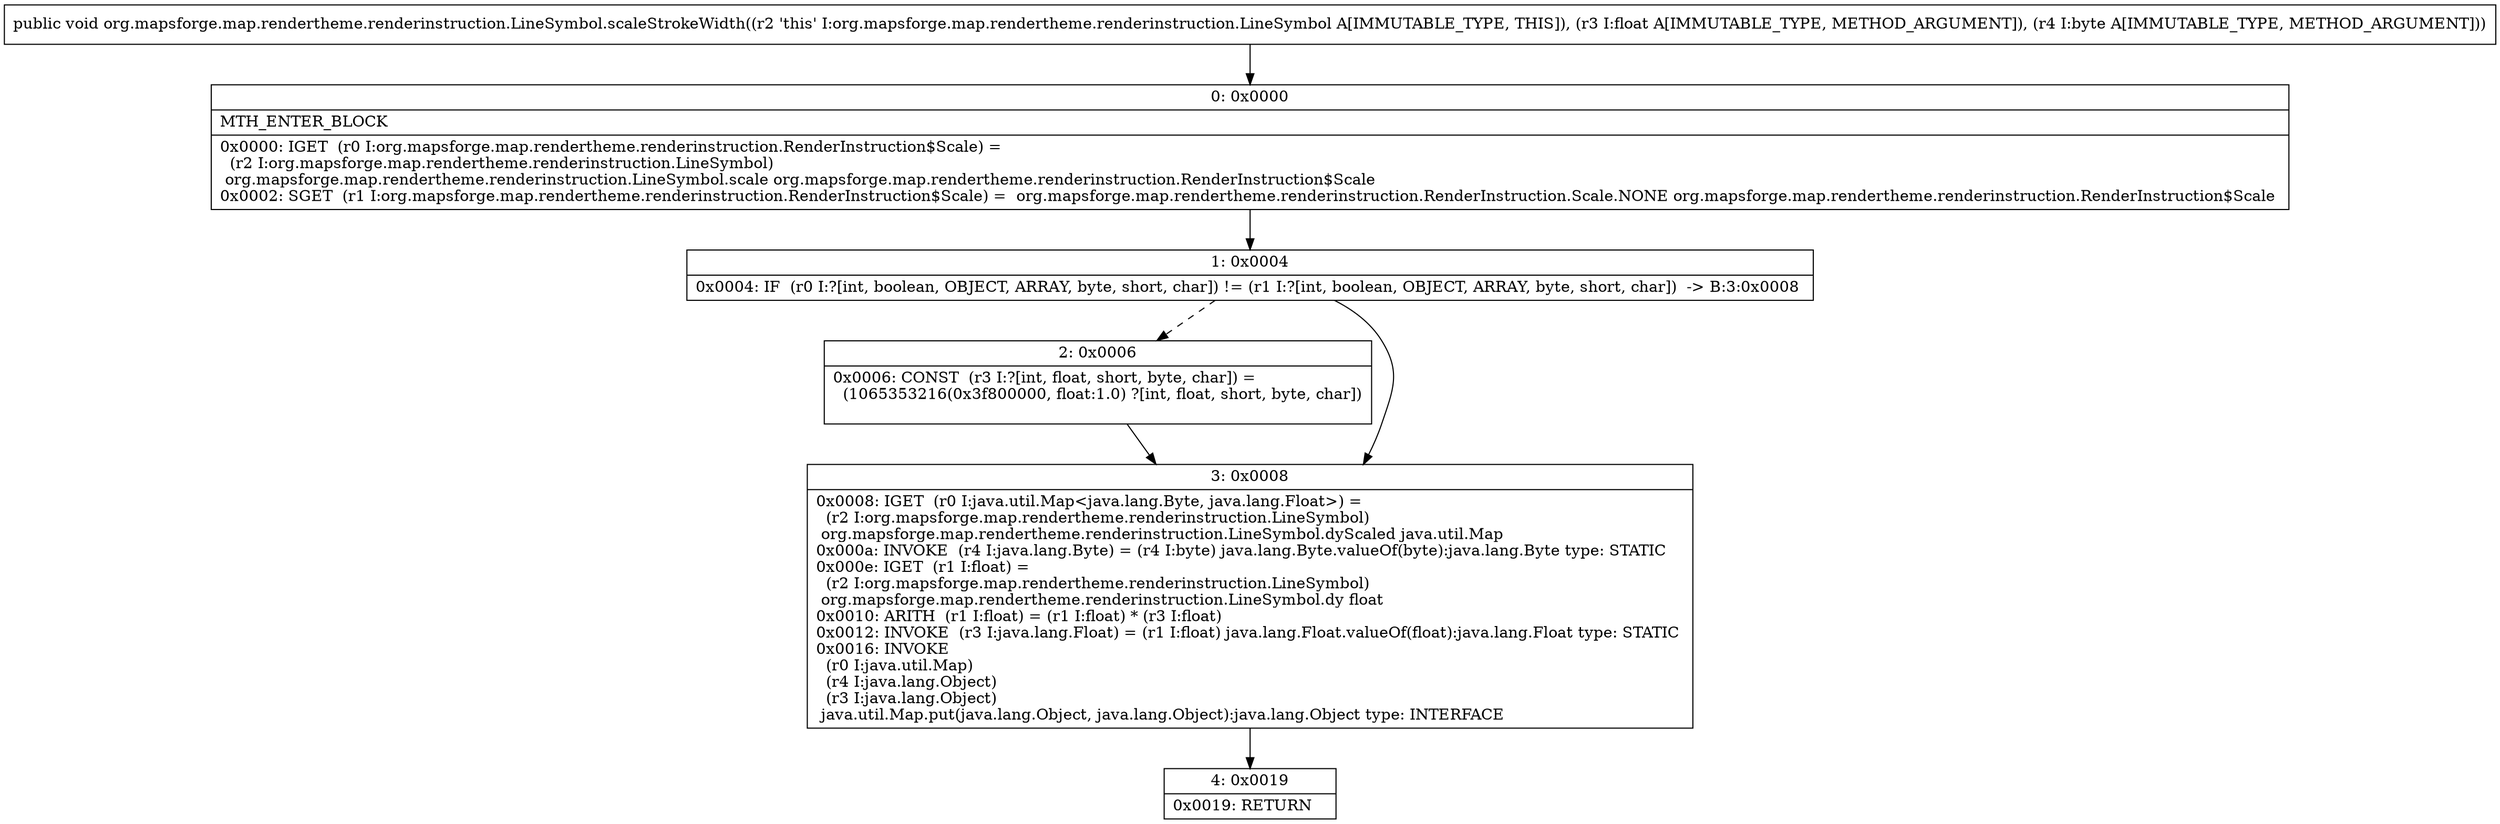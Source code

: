 digraph "CFG fororg.mapsforge.map.rendertheme.renderinstruction.LineSymbol.scaleStrokeWidth(FB)V" {
Node_0 [shape=record,label="{0\:\ 0x0000|MTH_ENTER_BLOCK\l|0x0000: IGET  (r0 I:org.mapsforge.map.rendertheme.renderinstruction.RenderInstruction$Scale) = \l  (r2 I:org.mapsforge.map.rendertheme.renderinstruction.LineSymbol)\l org.mapsforge.map.rendertheme.renderinstruction.LineSymbol.scale org.mapsforge.map.rendertheme.renderinstruction.RenderInstruction$Scale \l0x0002: SGET  (r1 I:org.mapsforge.map.rendertheme.renderinstruction.RenderInstruction$Scale) =  org.mapsforge.map.rendertheme.renderinstruction.RenderInstruction.Scale.NONE org.mapsforge.map.rendertheme.renderinstruction.RenderInstruction$Scale \l}"];
Node_1 [shape=record,label="{1\:\ 0x0004|0x0004: IF  (r0 I:?[int, boolean, OBJECT, ARRAY, byte, short, char]) != (r1 I:?[int, boolean, OBJECT, ARRAY, byte, short, char])  \-\> B:3:0x0008 \l}"];
Node_2 [shape=record,label="{2\:\ 0x0006|0x0006: CONST  (r3 I:?[int, float, short, byte, char]) = \l  (1065353216(0x3f800000, float:1.0) ?[int, float, short, byte, char])\l \l}"];
Node_3 [shape=record,label="{3\:\ 0x0008|0x0008: IGET  (r0 I:java.util.Map\<java.lang.Byte, java.lang.Float\>) = \l  (r2 I:org.mapsforge.map.rendertheme.renderinstruction.LineSymbol)\l org.mapsforge.map.rendertheme.renderinstruction.LineSymbol.dyScaled java.util.Map \l0x000a: INVOKE  (r4 I:java.lang.Byte) = (r4 I:byte) java.lang.Byte.valueOf(byte):java.lang.Byte type: STATIC \l0x000e: IGET  (r1 I:float) = \l  (r2 I:org.mapsforge.map.rendertheme.renderinstruction.LineSymbol)\l org.mapsforge.map.rendertheme.renderinstruction.LineSymbol.dy float \l0x0010: ARITH  (r1 I:float) = (r1 I:float) * (r3 I:float) \l0x0012: INVOKE  (r3 I:java.lang.Float) = (r1 I:float) java.lang.Float.valueOf(float):java.lang.Float type: STATIC \l0x0016: INVOKE  \l  (r0 I:java.util.Map)\l  (r4 I:java.lang.Object)\l  (r3 I:java.lang.Object)\l java.util.Map.put(java.lang.Object, java.lang.Object):java.lang.Object type: INTERFACE \l}"];
Node_4 [shape=record,label="{4\:\ 0x0019|0x0019: RETURN   \l}"];
MethodNode[shape=record,label="{public void org.mapsforge.map.rendertheme.renderinstruction.LineSymbol.scaleStrokeWidth((r2 'this' I:org.mapsforge.map.rendertheme.renderinstruction.LineSymbol A[IMMUTABLE_TYPE, THIS]), (r3 I:float A[IMMUTABLE_TYPE, METHOD_ARGUMENT]), (r4 I:byte A[IMMUTABLE_TYPE, METHOD_ARGUMENT])) }"];
MethodNode -> Node_0;
Node_0 -> Node_1;
Node_1 -> Node_2[style=dashed];
Node_1 -> Node_3;
Node_2 -> Node_3;
Node_3 -> Node_4;
}

